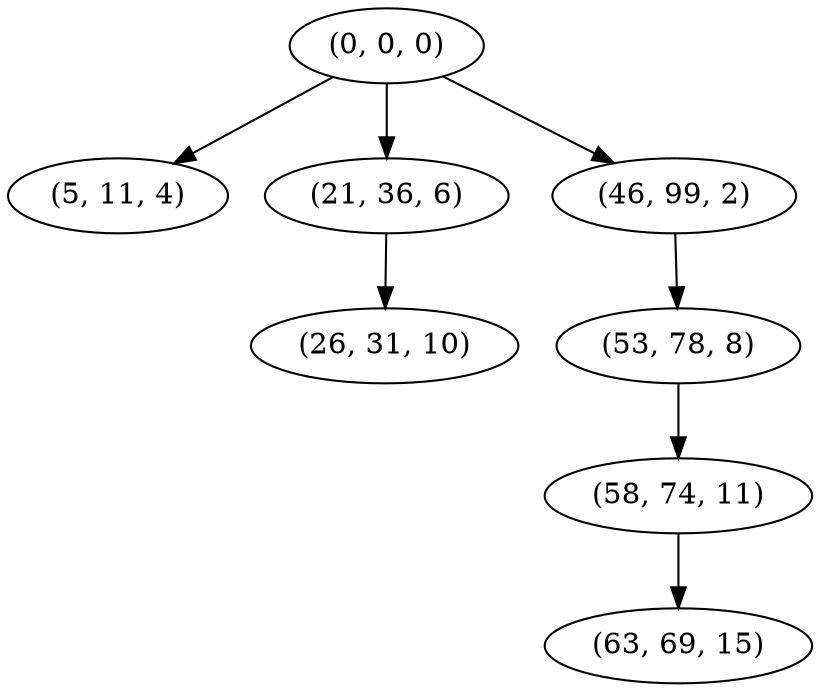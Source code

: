 digraph tree {
    "(0, 0, 0)";
    "(5, 11, 4)";
    "(21, 36, 6)";
    "(26, 31, 10)";
    "(46, 99, 2)";
    "(53, 78, 8)";
    "(58, 74, 11)";
    "(63, 69, 15)";
    "(0, 0, 0)" -> "(5, 11, 4)";
    "(0, 0, 0)" -> "(21, 36, 6)";
    "(0, 0, 0)" -> "(46, 99, 2)";
    "(21, 36, 6)" -> "(26, 31, 10)";
    "(46, 99, 2)" -> "(53, 78, 8)";
    "(53, 78, 8)" -> "(58, 74, 11)";
    "(58, 74, 11)" -> "(63, 69, 15)";
}
